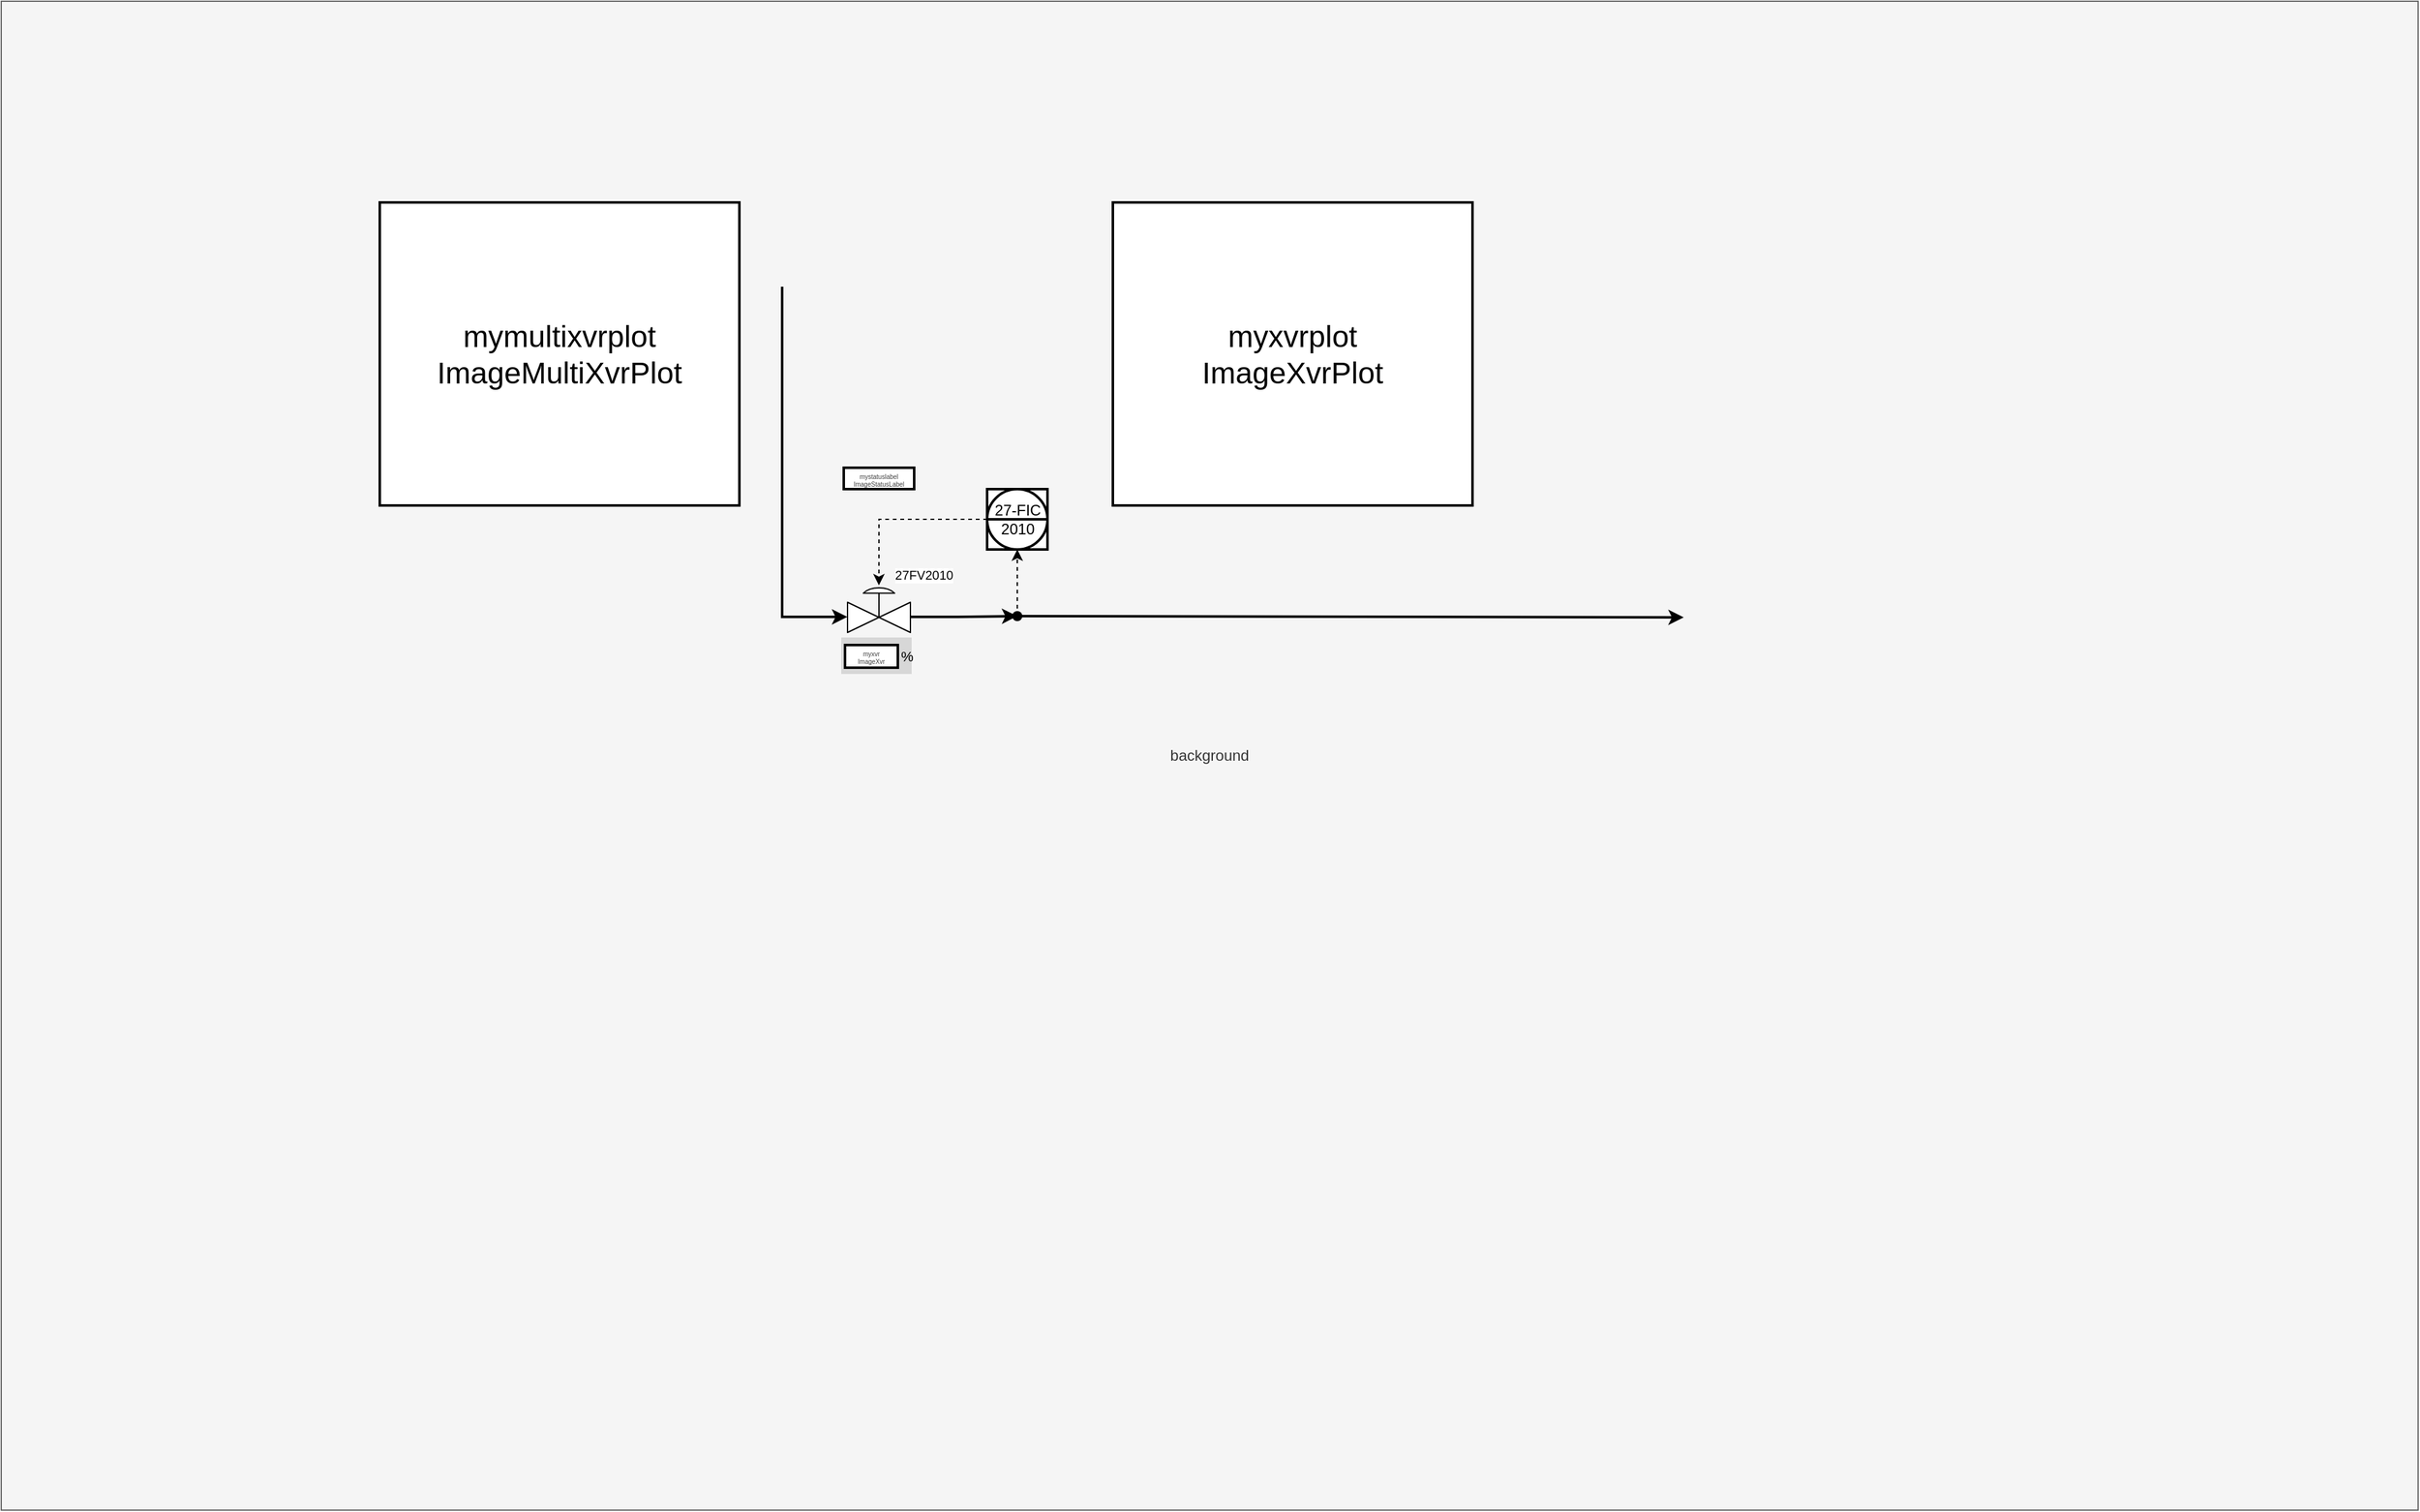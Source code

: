 <mxfile>
    <diagram id="0NMrAdoAzoI9vjW468gd" name="Page-1">
        <mxGraphModel dx="3281" dy="868" grid="1" gridSize="10" guides="1" tooltips="1" connect="1" arrows="1" fold="1" page="1" pageScale="1" pageWidth="1920" pageHeight="1200" math="0" shadow="0">
            <root>
                <mxCell id="0"/>
                <mxCell id="1" style="locked=1;" parent="0"/>
                <mxCell id="2" value="background" style="rounded=0;whiteSpace=wrap;html=1;fillColor=#f5f5f5;fontColor=#333333;strokeColor=#666666;" parent="1" vertex="1">
                    <mxGeometry x="-1" width="1922" height="1200" as="geometry"/>
                </mxCell>
                <mxCell id="4" value="ProcessDiagram" style="" parent="0"/>
                <object label="&lt;font style=&quot;font-size: 24px;&quot;&gt;%septic_name%&lt;br&gt;%septic_type%&lt;/font&gt;" septic_type="ImageXvrPlot" septic_name="myxvrplot" placeholders="1" id="7">
                    <mxCell style="rounded=0;whiteSpace=wrap;html=1;strokeWidth=2;" parent="4" vertex="1">
                        <mxGeometry x="883" y="160" width="286" height="241" as="geometry"/>
                    </mxCell>
                </object>
                <mxCell id="8" style="edgeStyle=orthogonalEdgeStyle;shape=connector;rounded=0;html=1;strokeColor=default;align=center;verticalAlign=middle;fontFamily=Helvetica;fontSize=11;fontColor=default;labelBackgroundColor=default;endArrow=classic;strokeWidth=2;entryX=0.354;entryY=0.56;entryDx=0;entryDy=0;exitX=0.977;exitY=0.691;exitDx=0;exitDy=0;exitPerimeter=0;entryPerimeter=0;" parent="4" source="10" target="17" edge="1">
                    <mxGeometry relative="1" as="geometry">
                        <mxPoint x="1291" y="490" as="targetPoint"/>
                        <mxPoint x="818" y="490" as="sourcePoint"/>
                    </mxGeometry>
                </mxCell>
                <mxCell id="9" value="" style="edgeStyle=orthogonalEdgeStyle;shape=connector;rounded=0;html=1;strokeColor=default;align=center;verticalAlign=middle;fontFamily=Helvetica;fontSize=11;fontColor=default;labelBackgroundColor=default;endArrow=classic;strokeWidth=2;entryDx=0;entryDy=0;exitX=1.075;exitY=0.825;exitDx=0;exitDy=0;exitPerimeter=0;entryX=-0.003;entryY=0.691;entryPerimeter=0;" parent="4" target="10" edge="1">
                    <mxGeometry relative="1" as="geometry">
                        <mxPoint x="818" y="490" as="targetPoint"/>
                        <mxPoint x="620" y="227" as="sourcePoint"/>
                        <Array as="points">
                            <mxPoint x="620" y="490"/>
                        </Array>
                    </mxGeometry>
                </mxCell>
                <mxCell id="10" value="" style="verticalLabelPosition=bottom;align=center;html=1;verticalAlign=top;pointerEvents=1;dashed=0;shape=mxgraph.pid2valves.valve;valveType=gate;actuator=diaph;rotation=0;strokeWidth=1;" parent="4" vertex="1">
                    <mxGeometry x="672" y="462" width="50" height="40" as="geometry"/>
                </mxCell>
                <mxCell id="11" value="27FV2010" style="text;html=1;align=center;verticalAlign=middle;whiteSpace=wrap;rounded=0;fontFamily=Helvetica;fontSize=10;fontColor=default;labelBackgroundColor=default;fillColor=none;" parent="4" vertex="1">
                    <mxGeometry x="703" y="441" width="60" height="30" as="geometry"/>
                </mxCell>
                <mxCell id="12" value="27-FIC&lt;div&gt;2010&lt;/div&gt;" style="html=1;outlineConnect=0;align=center;dashed=0;aspect=fixed;shape=mxgraph.pid2inst.sharedCont;mounting=room;strokeWidth=2;" parent="4" vertex="1">
                    <mxGeometry x="783" y="388" width="48" height="48" as="geometry"/>
                </mxCell>
                <mxCell id="15" style="edgeStyle=none;html=1;entryX=0;entryY=0.5;entryDx=0;entryDy=0;strokeWidth=2;" parent="4" source="17" edge="1">
                    <mxGeometry relative="1" as="geometry">
                        <mxPoint x="1337" y="490" as="targetPoint"/>
                    </mxGeometry>
                </mxCell>
                <mxCell id="16" style="edgeStyle=none;html=1;entryX=0.5;entryY=1;entryDx=0;entryDy=0;strokeWidth=1;dashed=1;" parent="4" source="17" target="12" edge="1">
                    <mxGeometry relative="1" as="geometry"/>
                </mxCell>
                <mxCell id="17" value="" style="shape=waypoint;sketch=0;fillStyle=solid;size=6;pointerEvents=1;points=[];fillColor=none;resizable=0;rotatable=0;perimeter=centerPerimeter;snapToPoint=1;fontFamily=Helvetica;fontSize=11;fontColor=default;labelBackgroundColor=default;strokeWidth=2;" parent="4" vertex="1">
                    <mxGeometry x="797" y="479" width="20" height="20" as="geometry"/>
                </mxCell>
                <mxCell id="18" style="edgeStyle=orthogonalEdgeStyle;html=1;rounded=0;curved=0;entryX=0.499;entryY=0.063;entryDx=0;entryDy=0;entryPerimeter=0;dashed=1;strokeWidth=1;" parent="4" source="12" target="10" edge="1">
                    <mxGeometry relative="1" as="geometry">
                        <mxPoint x="692" y="371" as="targetPoint"/>
                    </mxGeometry>
                </mxCell>
                <object label="&lt;font&gt;&lt;span style=&quot;color: rgb(63, 63, 63);&quot;&gt;%septic_name%&lt;/span&gt;&lt;br style=&quot;color: rgb(63, 63, 63);&quot;&gt;&lt;span style=&quot;color: rgb(63, 63, 63);&quot;&gt;%septic_type%&lt;/span&gt;&lt;/font&gt;" placeholders="1" septic_name="mystatuslabel" septic_type="ImageStatusLabel" septic_texts="&quot;Text1 with space&quot; &quot;Text2!&quot; " septic_backgroundcolors="&quot;red&quot; &quot;blue&quot; &quot;#548235&quot; &quot;orange&quot;" id="20">
                    <mxCell style="rounded=0;whiteSpace=wrap;html=1;strokeWidth=2;verticalAlign=middle;fontSize=5;" parent="4" vertex="1">
                        <mxGeometry x="669" y="371" width="56" height="17" as="geometry"/>
                    </mxCell>
                </object>
                <mxCell id="24" value="" style="group" parent="4" vertex="1" connectable="0">
                    <mxGeometry x="667.0" y="506" width="61.0" height="29" as="geometry"/>
                </mxCell>
                <mxCell id="13" value="&lt;span style=&quot;white-space: pre;&quot;&gt;&#x9;&lt;/span&gt;&lt;span style=&quot;white-space: pre;&quot;&gt;&#x9;&lt;/span&gt;%" style="rounded=0;whiteSpace=wrap;html=1;fontFamily=Helvetica;fontSize=11;fontColor=default;labelBackgroundColor=none;labelBorderColor=none;fillColor=light-dark(#d7d7d7, #EDEDED);strokeColor=none;" parent="24" vertex="1">
                    <mxGeometry width="56" height="29" as="geometry"/>
                </mxCell>
                <object label="&lt;font&gt;&lt;span style=&quot;color: rgb(63, 63, 63);&quot;&gt;%septic_name%&lt;/span&gt;&lt;br style=&quot;color: rgb(63, 63, 63);&quot;&gt;&lt;span style=&quot;color: rgb(63, 63, 63);&quot;&gt;%septic_type%&lt;/span&gt;&lt;/font&gt;" placeholders="1" septic_name="myxvr" septic_type="ImageXvr" septic_backgroundcolor="&quot;red&quot;" id="26">
                    <mxCell style="rounded=0;whiteSpace=wrap;html=1;strokeWidth=2;verticalAlign=middle;fontSize=5;" vertex="1" parent="24">
                        <mxGeometry x="3" y="6" width="42" height="18" as="geometry"/>
                    </mxCell>
                </object>
                <object label="&lt;font style=&quot;font-size: 24px;&quot;&gt;%septic_name%&lt;br&gt;%septic_type%&lt;/font&gt;" septic_type="ImageMultiXvrPlot" septic_name="mymultixvrplot" placeholders="1" septic_plotmax="200" septic_plotmin="4" septic_xvrs="&quot;L2&quot;  &quot;T2&quot;  &quot;Heat2&quot;" septic_colors="&quot;red&quot; &quot;blue&quot; &quot;dark green&quot;" id="27">
                    <mxCell style="rounded=0;whiteSpace=wrap;html=1;strokeWidth=2;" vertex="1" parent="4">
                        <mxGeometry x="300" y="160" width="286" height="241" as="geometry"/>
                    </mxCell>
                </object>
            </root>
        </mxGraphModel>
    </diagram>
</mxfile>